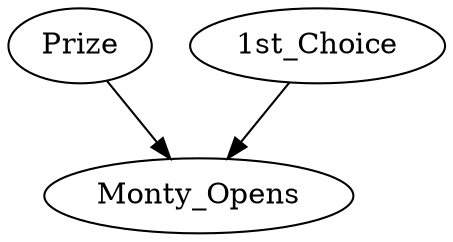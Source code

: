 strict digraph "" {
Prize;
"1st_Choice";
Monty_Opens;
Prize -> Monty_Opens;
"1st_Choice" -> Monty_Opens;
}
